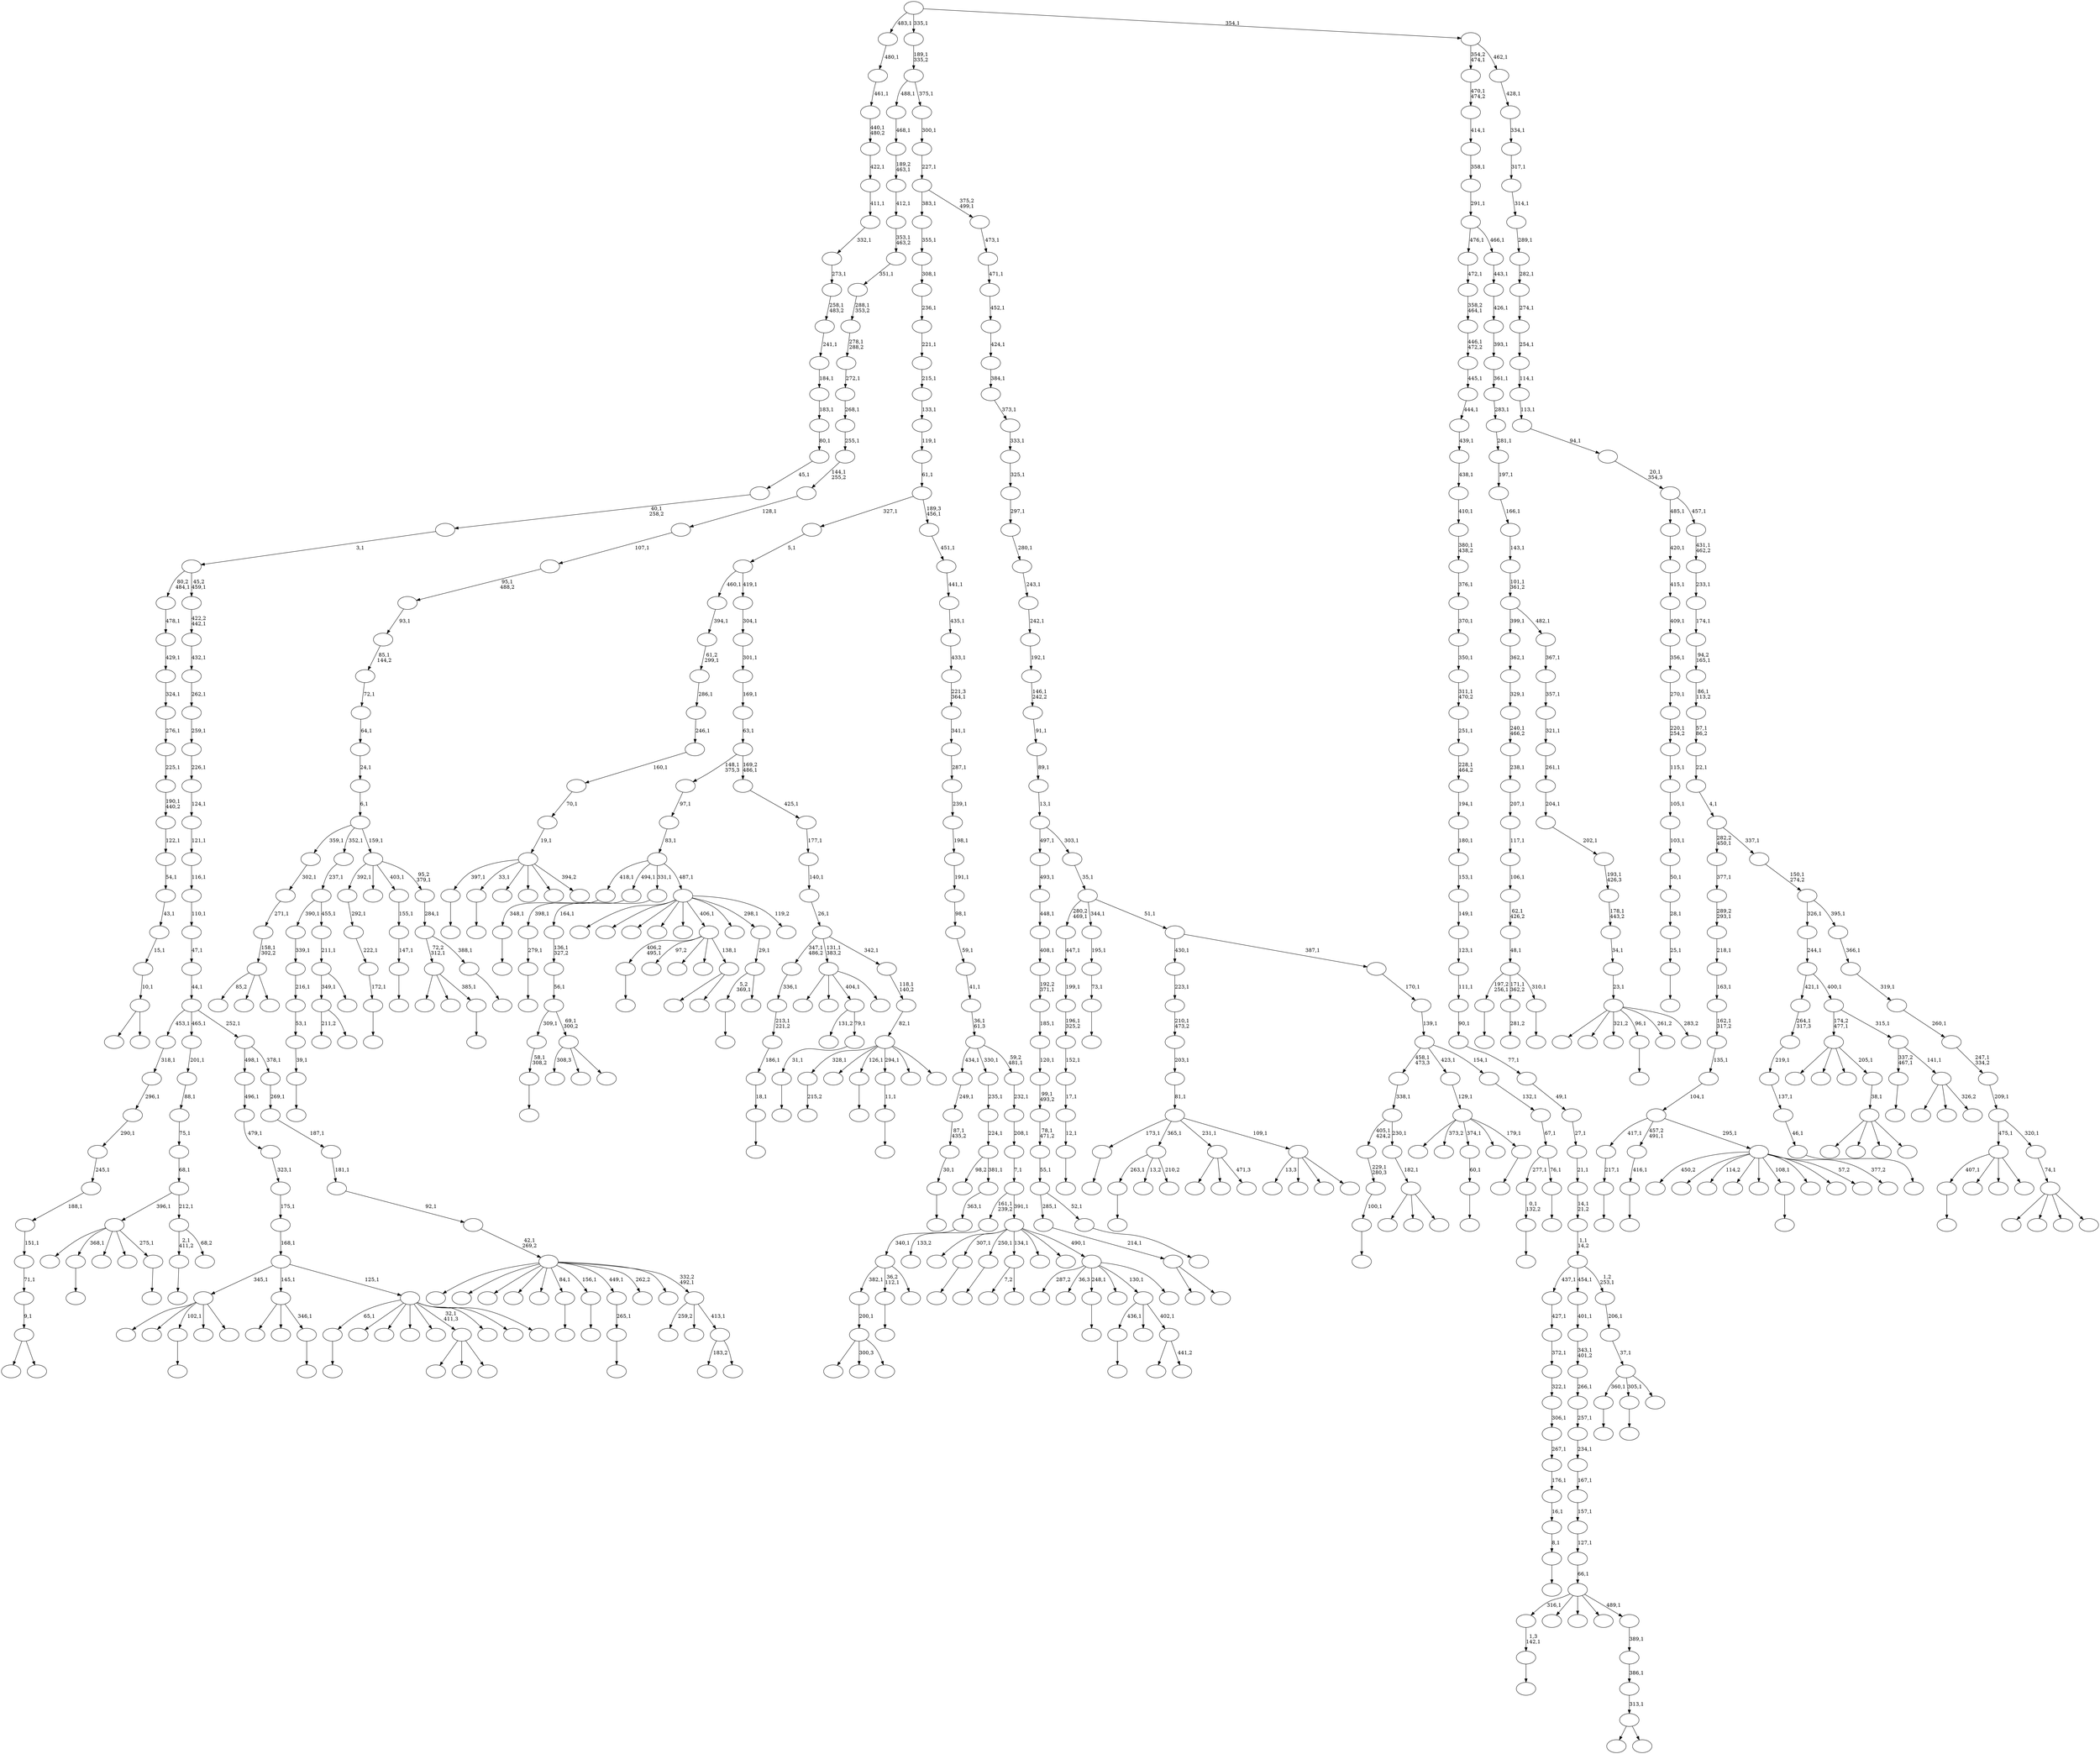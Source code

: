 digraph T {
	700 [label=""]
	699 [label=""]
	698 [label=""]
	697 [label=""]
	696 [label=""]
	695 [label=""]
	694 [label=""]
	693 [label=""]
	692 [label=""]
	691 [label=""]
	690 [label=""]
	689 [label=""]
	688 [label=""]
	687 [label=""]
	686 [label=""]
	685 [label=""]
	684 [label=""]
	683 [label=""]
	682 [label=""]
	681 [label=""]
	680 [label=""]
	679 [label=""]
	678 [label=""]
	677 [label=""]
	676 [label=""]
	675 [label=""]
	674 [label=""]
	673 [label=""]
	672 [label=""]
	671 [label=""]
	670 [label=""]
	669 [label=""]
	668 [label=""]
	667 [label=""]
	666 [label=""]
	665 [label=""]
	664 [label=""]
	663 [label=""]
	662 [label=""]
	661 [label=""]
	660 [label=""]
	659 [label=""]
	658 [label=""]
	657 [label=""]
	656 [label=""]
	655 [label=""]
	654 [label=""]
	653 [label=""]
	652 [label=""]
	651 [label=""]
	650 [label=""]
	649 [label=""]
	648 [label=""]
	647 [label=""]
	646 [label=""]
	645 [label=""]
	644 [label=""]
	643 [label=""]
	642 [label=""]
	641 [label=""]
	640 [label=""]
	639 [label=""]
	638 [label=""]
	637 [label=""]
	636 [label=""]
	635 [label=""]
	634 [label=""]
	633 [label=""]
	632 [label=""]
	631 [label=""]
	630 [label=""]
	629 [label=""]
	628 [label=""]
	627 [label=""]
	626 [label=""]
	625 [label=""]
	624 [label=""]
	623 [label=""]
	622 [label=""]
	621 [label=""]
	620 [label=""]
	619 [label=""]
	618 [label=""]
	617 [label=""]
	616 [label=""]
	615 [label=""]
	614 [label=""]
	613 [label=""]
	612 [label=""]
	611 [label=""]
	610 [label=""]
	609 [label=""]
	608 [label=""]
	607 [label=""]
	606 [label=""]
	605 [label=""]
	604 [label=""]
	603 [label=""]
	602 [label=""]
	601 [label=""]
	600 [label=""]
	599 [label=""]
	598 [label=""]
	597 [label=""]
	596 [label=""]
	595 [label=""]
	594 [label=""]
	593 [label=""]
	592 [label=""]
	591 [label=""]
	590 [label=""]
	589 [label=""]
	588 [label=""]
	587 [label=""]
	586 [label=""]
	585 [label=""]
	584 [label=""]
	583 [label=""]
	582 [label=""]
	581 [label=""]
	580 [label=""]
	579 [label=""]
	578 [label=""]
	577 [label=""]
	576 [label=""]
	575 [label=""]
	574 [label=""]
	573 [label=""]
	572 [label=""]
	571 [label=""]
	570 [label=""]
	569 [label=""]
	568 [label=""]
	567 [label=""]
	566 [label=""]
	565 [label=""]
	564 [label=""]
	563 [label=""]
	562 [label=""]
	561 [label=""]
	560 [label=""]
	559 [label=""]
	558 [label=""]
	557 [label=""]
	556 [label=""]
	555 [label=""]
	554 [label=""]
	553 [label=""]
	552 [label=""]
	551 [label=""]
	550 [label=""]
	549 [label=""]
	548 [label=""]
	547 [label=""]
	546 [label=""]
	545 [label=""]
	544 [label=""]
	543 [label=""]
	542 [label=""]
	541 [label=""]
	540 [label=""]
	539 [label=""]
	538 [label=""]
	537 [label=""]
	536 [label=""]
	535 [label=""]
	534 [label=""]
	533 [label=""]
	532 [label=""]
	531 [label=""]
	530 [label=""]
	529 [label=""]
	528 [label=""]
	527 [label=""]
	526 [label=""]
	525 [label=""]
	524 [label=""]
	523 [label=""]
	522 [label=""]
	521 [label=""]
	520 [label=""]
	519 [label=""]
	518 [label=""]
	517 [label=""]
	516 [label=""]
	515 [label=""]
	514 [label=""]
	513 [label=""]
	512 [label=""]
	511 [label=""]
	510 [label=""]
	509 [label=""]
	508 [label=""]
	507 [label=""]
	506 [label=""]
	505 [label=""]
	504 [label=""]
	503 [label=""]
	502 [label=""]
	501 [label=""]
	500 [label=""]
	499 [label=""]
	498 [label=""]
	497 [label=""]
	496 [label=""]
	495 [label=""]
	494 [label=""]
	493 [label=""]
	492 [label=""]
	491 [label=""]
	490 [label=""]
	489 [label=""]
	488 [label=""]
	487 [label=""]
	486 [label=""]
	485 [label=""]
	484 [label=""]
	483 [label=""]
	482 [label=""]
	481 [label=""]
	480 [label=""]
	479 [label=""]
	478 [label=""]
	477 [label=""]
	476 [label=""]
	475 [label=""]
	474 [label=""]
	473 [label=""]
	472 [label=""]
	471 [label=""]
	470 [label=""]
	469 [label=""]
	468 [label=""]
	467 [label=""]
	466 [label=""]
	465 [label=""]
	464 [label=""]
	463 [label=""]
	462 [label=""]
	461 [label=""]
	460 [label=""]
	459 [label=""]
	458 [label=""]
	457 [label=""]
	456 [label=""]
	455 [label=""]
	454 [label=""]
	453 [label=""]
	452 [label=""]
	451 [label=""]
	450 [label=""]
	449 [label=""]
	448 [label=""]
	447 [label=""]
	446 [label=""]
	445 [label=""]
	444 [label=""]
	443 [label=""]
	442 [label=""]
	441 [label=""]
	440 [label=""]
	439 [label=""]
	438 [label=""]
	437 [label=""]
	436 [label=""]
	435 [label=""]
	434 [label=""]
	433 [label=""]
	432 [label=""]
	431 [label=""]
	430 [label=""]
	429 [label=""]
	428 [label=""]
	427 [label=""]
	426 [label=""]
	425 [label=""]
	424 [label=""]
	423 [label=""]
	422 [label=""]
	421 [label=""]
	420 [label=""]
	419 [label=""]
	418 [label=""]
	417 [label=""]
	416 [label=""]
	415 [label=""]
	414 [label=""]
	413 [label=""]
	412 [label=""]
	411 [label=""]
	410 [label=""]
	409 [label=""]
	408 [label=""]
	407 [label=""]
	406 [label=""]
	405 [label=""]
	404 [label=""]
	403 [label=""]
	402 [label=""]
	401 [label=""]
	400 [label=""]
	399 [label=""]
	398 [label=""]
	397 [label=""]
	396 [label=""]
	395 [label=""]
	394 [label=""]
	393 [label=""]
	392 [label=""]
	391 [label=""]
	390 [label=""]
	389 [label=""]
	388 [label=""]
	387 [label=""]
	386 [label=""]
	385 [label=""]
	384 [label=""]
	383 [label=""]
	382 [label=""]
	381 [label=""]
	380 [label=""]
	379 [label=""]
	378 [label=""]
	377 [label=""]
	376 [label=""]
	375 [label=""]
	374 [label=""]
	373 [label=""]
	372 [label=""]
	371 [label=""]
	370 [label=""]
	369 [label=""]
	368 [label=""]
	367 [label=""]
	366 [label=""]
	365 [label=""]
	364 [label=""]
	363 [label=""]
	362 [label=""]
	361 [label=""]
	360 [label=""]
	359 [label=""]
	358 [label=""]
	357 [label=""]
	356 [label=""]
	355 [label=""]
	354 [label=""]
	353 [label=""]
	352 [label=""]
	351 [label=""]
	350 [label=""]
	349 [label=""]
	348 [label=""]
	347 [label=""]
	346 [label=""]
	345 [label=""]
	344 [label=""]
	343 [label=""]
	342 [label=""]
	341 [label=""]
	340 [label=""]
	339 [label=""]
	338 [label=""]
	337 [label=""]
	336 [label=""]
	335 [label=""]
	334 [label=""]
	333 [label=""]
	332 [label=""]
	331 [label=""]
	330 [label=""]
	329 [label=""]
	328 [label=""]
	327 [label=""]
	326 [label=""]
	325 [label=""]
	324 [label=""]
	323 [label=""]
	322 [label=""]
	321 [label=""]
	320 [label=""]
	319 [label=""]
	318 [label=""]
	317 [label=""]
	316 [label=""]
	315 [label=""]
	314 [label=""]
	313 [label=""]
	312 [label=""]
	311 [label=""]
	310 [label=""]
	309 [label=""]
	308 [label=""]
	307 [label=""]
	306 [label=""]
	305 [label=""]
	304 [label=""]
	303 [label=""]
	302 [label=""]
	301 [label=""]
	300 [label=""]
	299 [label=""]
	298 [label=""]
	297 [label=""]
	296 [label=""]
	295 [label=""]
	294 [label=""]
	293 [label=""]
	292 [label=""]
	291 [label=""]
	290 [label=""]
	289 [label=""]
	288 [label=""]
	287 [label=""]
	286 [label=""]
	285 [label=""]
	284 [label=""]
	283 [label=""]
	282 [label=""]
	281 [label=""]
	280 [label=""]
	279 [label=""]
	278 [label=""]
	277 [label=""]
	276 [label=""]
	275 [label=""]
	274 [label=""]
	273 [label=""]
	272 [label=""]
	271 [label=""]
	270 [label=""]
	269 [label=""]
	268 [label=""]
	267 [label=""]
	266 [label=""]
	265 [label=""]
	264 [label=""]
	263 [label=""]
	262 [label=""]
	261 [label=""]
	260 [label=""]
	259 [label=""]
	258 [label=""]
	257 [label=""]
	256 [label=""]
	255 [label=""]
	254 [label=""]
	253 [label=""]
	252 [label=""]
	251 [label=""]
	250 [label=""]
	249 [label=""]
	248 [label=""]
	247 [label=""]
	246 [label=""]
	245 [label=""]
	244 [label=""]
	243 [label=""]
	242 [label=""]
	241 [label=""]
	240 [label=""]
	239 [label=""]
	238 [label=""]
	237 [label=""]
	236 [label=""]
	235 [label=""]
	234 [label=""]
	233 [label=""]
	232 [label=""]
	231 [label=""]
	230 [label=""]
	229 [label=""]
	228 [label=""]
	227 [label=""]
	226 [label=""]
	225 [label=""]
	224 [label=""]
	223 [label=""]
	222 [label=""]
	221 [label=""]
	220 [label=""]
	219 [label=""]
	218 [label=""]
	217 [label=""]
	216 [label=""]
	215 [label=""]
	214 [label=""]
	213 [label=""]
	212 [label=""]
	211 [label=""]
	210 [label=""]
	209 [label=""]
	208 [label=""]
	207 [label=""]
	206 [label=""]
	205 [label=""]
	204 [label=""]
	203 [label=""]
	202 [label=""]
	201 [label=""]
	200 [label=""]
	199 [label=""]
	198 [label=""]
	197 [label=""]
	196 [label=""]
	195 [label=""]
	194 [label=""]
	193 [label=""]
	192 [label=""]
	191 [label=""]
	190 [label=""]
	189 [label=""]
	188 [label=""]
	187 [label=""]
	186 [label=""]
	185 [label=""]
	184 [label=""]
	183 [label=""]
	182 [label=""]
	181 [label=""]
	180 [label=""]
	179 [label=""]
	178 [label=""]
	177 [label=""]
	176 [label=""]
	175 [label=""]
	174 [label=""]
	173 [label=""]
	172 [label=""]
	171 [label=""]
	170 [label=""]
	169 [label=""]
	168 [label=""]
	167 [label=""]
	166 [label=""]
	165 [label=""]
	164 [label=""]
	163 [label=""]
	162 [label=""]
	161 [label=""]
	160 [label=""]
	159 [label=""]
	158 [label=""]
	157 [label=""]
	156 [label=""]
	155 [label=""]
	154 [label=""]
	153 [label=""]
	152 [label=""]
	151 [label=""]
	150 [label=""]
	149 [label=""]
	148 [label=""]
	147 [label=""]
	146 [label=""]
	145 [label=""]
	144 [label=""]
	143 [label=""]
	142 [label=""]
	141 [label=""]
	140 [label=""]
	139 [label=""]
	138 [label=""]
	137 [label=""]
	136 [label=""]
	135 [label=""]
	134 [label=""]
	133 [label=""]
	132 [label=""]
	131 [label=""]
	130 [label=""]
	129 [label=""]
	128 [label=""]
	127 [label=""]
	126 [label=""]
	125 [label=""]
	124 [label=""]
	123 [label=""]
	122 [label=""]
	121 [label=""]
	120 [label=""]
	119 [label=""]
	118 [label=""]
	117 [label=""]
	116 [label=""]
	115 [label=""]
	114 [label=""]
	113 [label=""]
	112 [label=""]
	111 [label=""]
	110 [label=""]
	109 [label=""]
	108 [label=""]
	107 [label=""]
	106 [label=""]
	105 [label=""]
	104 [label=""]
	103 [label=""]
	102 [label=""]
	101 [label=""]
	100 [label=""]
	99 [label=""]
	98 [label=""]
	97 [label=""]
	96 [label=""]
	95 [label=""]
	94 [label=""]
	93 [label=""]
	92 [label=""]
	91 [label=""]
	90 [label=""]
	89 [label=""]
	88 [label=""]
	87 [label=""]
	86 [label=""]
	85 [label=""]
	84 [label=""]
	83 [label=""]
	82 [label=""]
	81 [label=""]
	80 [label=""]
	79 [label=""]
	78 [label=""]
	77 [label=""]
	76 [label=""]
	75 [label=""]
	74 [label=""]
	73 [label=""]
	72 [label=""]
	71 [label=""]
	70 [label=""]
	69 [label=""]
	68 [label=""]
	67 [label=""]
	66 [label=""]
	65 [label=""]
	64 [label=""]
	63 [label=""]
	62 [label=""]
	61 [label=""]
	60 [label=""]
	59 [label=""]
	58 [label=""]
	57 [label=""]
	56 [label=""]
	55 [label=""]
	54 [label=""]
	53 [label=""]
	52 [label=""]
	51 [label=""]
	50 [label=""]
	49 [label=""]
	48 [label=""]
	47 [label=""]
	46 [label=""]
	45 [label=""]
	44 [label=""]
	43 [label=""]
	42 [label=""]
	41 [label=""]
	40 [label=""]
	39 [label=""]
	38 [label=""]
	37 [label=""]
	36 [label=""]
	35 [label=""]
	34 [label=""]
	33 [label=""]
	32 [label=""]
	31 [label=""]
	30 [label=""]
	29 [label=""]
	28 [label=""]
	27 [label=""]
	26 [label=""]
	25 [label=""]
	24 [label=""]
	23 [label=""]
	22 [label=""]
	21 [label=""]
	20 [label=""]
	19 [label=""]
	18 [label=""]
	17 [label=""]
	16 [label=""]
	15 [label=""]
	14 [label=""]
	13 [label=""]
	12 [label=""]
	11 [label=""]
	10 [label=""]
	9 [label=""]
	8 [label=""]
	7 [label=""]
	6 [label=""]
	5 [label=""]
	4 [label=""]
	3 [label=""]
	2 [label=""]
	1 [label=""]
	0 [label=""]
	689 -> 690 [label=""]
	688 -> 689 [label="46,1"]
	687 -> 688 [label="137,1"]
	686 -> 687 [label="219,1"]
	685 -> 686 [label="264,1\n317,3"]
	683 -> 684 [label=""]
	682 -> 683 [label="12,1"]
	681 -> 682 [label="17,1"]
	680 -> 681 [label="152,1"]
	679 -> 680 [label="196,1\n325,2"]
	678 -> 679 [label="199,1"]
	677 -> 678 [label="447,1"]
	675 -> 676 [label=""]
	670 -> 671 [label=""]
	669 -> 670 [label="348,1"]
	667 -> 668 [label=""]
	662 -> 663 [label=""]
	660 -> 661 [label=""]
	657 -> 658 [label=""]
	652 -> 653 [label=""]
	649 -> 650 [label=""]
	646 -> 647 [label=""]
	645 -> 646 [label="25,1"]
	644 -> 645 [label="28,1"]
	643 -> 644 [label="50,1"]
	642 -> 643 [label="103,1"]
	641 -> 642 [label="105,1"]
	640 -> 641 [label="115,1"]
	639 -> 640 [label="220,1\n254,2"]
	638 -> 639 [label="270,1"]
	637 -> 638 [label="356,1"]
	636 -> 637 [label="409,1"]
	635 -> 636 [label="415,1"]
	634 -> 635 [label="420,1"]
	631 -> 632 [label=""]
	628 -> 629 [label=""]
	623 -> 624 [label=""]
	622 -> 623 [label="1,3\n142,1"]
	620 -> 621 [label=""]
	619 -> 620 [label="8,1"]
	618 -> 619 [label="16,1"]
	617 -> 618 [label="176,1"]
	616 -> 617 [label="267,1"]
	615 -> 616 [label="306,1"]
	614 -> 615 [label="322,1"]
	613 -> 614 [label="372,1"]
	612 -> 613 [label="427,1"]
	609 -> 610 [label=""]
	607 -> 608 [label=""]
	600 -> 601 [label=""]
	599 -> 600 [label="217,1"]
	594 -> 595 [label=""]
	593 -> 594 [label="39,1"]
	592 -> 593 [label="53,1"]
	591 -> 592 [label="216,1"]
	590 -> 591 [label="339,1"]
	585 -> 586 [label=""]
	584 -> 674 [label=""]
	584 -> 611 [label=""]
	584 -> 585 [label="385,1"]
	579 -> 580 [label=""]
	576 -> 577 [label=""]
	574 -> 575 [label=""]
	573 -> 574 [label="0,1\n132,2"]
	570 -> 571 [label=""]
	569 -> 570 [label="172,1"]
	568 -> 569 [label="222,1"]
	567 -> 568 [label="292,1"]
	562 -> 657 [label="263,1"]
	562 -> 581 [label="13,2"]
	562 -> 563 [label="210,2"]
	559 -> 560 [label=""]
	558 -> 559 [label="58,1\n308,2"]
	556 -> 557 [label=""]
	548 -> 549 [label=""]
	546 -> 547 [label=""]
	545 -> 546 [label="416,1"]
	541 -> 542 [label=""]
	540 -> 541 [label="30,1"]
	539 -> 540 [label="87,1\n435,2"]
	538 -> 539 [label="249,1"]
	534 -> 535 [label=""]
	528 -> 529 [label="215,2"]
	523 -> 524 [label=""]
	522 -> 523 [label="60,1"]
	518 -> 519 [label=""]
	516 -> 517 [label="281,2"]
	514 -> 630 [label=""]
	514 -> 515 [label=""]
	513 -> 514 [label="214,1"]
	511 -> 512 [label=""]
	509 -> 510 [label=""]
	507 -> 508 [label=""]
	506 -> 672 [label=""]
	506 -> 662 [label="368,1"]
	506 -> 597 [label=""]
	506 -> 527 [label=""]
	506 -> 507 [label="275,1"]
	503 -> 660 [label="397,1"]
	503 -> 652 [label="33,1"]
	503 -> 648 [label=""]
	503 -> 633 [label=""]
	503 -> 572 [label=""]
	503 -> 504 [label="394,2"]
	502 -> 503 [label="19,1"]
	501 -> 502 [label="70,1"]
	500 -> 501 [label="160,1"]
	499 -> 500 [label="246,1"]
	498 -> 499 [label="286,1"]
	497 -> 498 [label="61,2\n299,1"]
	496 -> 497 [label="394,1"]
	494 -> 495 [label=""]
	490 -> 491 [label=""]
	485 -> 486 [label=""]
	484 -> 485 [label="265,1"]
	480 -> 481 [label=""]
	479 -> 480 [label="73,1"]
	478 -> 479 [label="195,1"]
	476 -> 477 [label=""]
	475 -> 476 [label="100,1"]
	474 -> 475 [label="229,1\n280,3"]
	472 -> 473 [label=""]
	471 -> 513 [label="285,1"]
	471 -> 472 [label="52,1"]
	470 -> 471 [label="55,1"]
	469 -> 470 [label="78,1\n471,2"]
	468 -> 469 [label="99,1\n493,2"]
	467 -> 468 [label="120,1"]
	466 -> 467 [label="185,1"]
	465 -> 466 [label="192,2\n371,1"]
	464 -> 465 [label="408,1"]
	463 -> 464 [label="448,1"]
	462 -> 463 [label="493,1"]
	460 -> 596 [label=""]
	460 -> 461 [label=""]
	459 -> 460 [label="313,1"]
	458 -> 459 [label="386,1"]
	457 -> 458 [label="389,1"]
	456 -> 622 [label="316,1"]
	456 -> 603 [label=""]
	456 -> 588 [label=""]
	456 -> 488 [label=""]
	456 -> 457 [label="489,1"]
	455 -> 456 [label="66,1"]
	454 -> 455 [label="127,1"]
	453 -> 454 [label="157,1"]
	452 -> 453 [label="167,1"]
	451 -> 452 [label="234,1"]
	450 -> 451 [label="257,1"]
	449 -> 450 [label="266,1"]
	448 -> 449 [label="343,1\n401,2"]
	447 -> 448 [label="401,1"]
	445 -> 446 [label=""]
	442 -> 443 [label=""]
	441 -> 442 [label="18,1"]
	440 -> 441 [label="186,1"]
	439 -> 440 [label="213,1\n221,2"]
	438 -> 439 [label="336,1"]
	433 -> 627 [label=""]
	433 -> 487 [label="300,3"]
	433 -> 434 [label=""]
	432 -> 433 [label="200,1"]
	429 -> 602 [label="7,2"]
	429 -> 430 [label=""]
	424 -> 656 [label=""]
	424 -> 425 [label=""]
	423 -> 424 [label="9,1"]
	422 -> 423 [label="71,1"]
	421 -> 422 [label="151,1"]
	420 -> 421 [label="188,1"]
	419 -> 420 [label="245,1"]
	418 -> 419 [label="290,1"]
	417 -> 418 [label="296,1"]
	416 -> 417 [label="318,1"]
	413 -> 414 [label=""]
	409 -> 410 [label=""]
	408 -> 649 [label="197,2\n256,1"]
	408 -> 516 [label="171,1\n362,2"]
	408 -> 409 [label="310,1"]
	407 -> 408 [label="48,1"]
	406 -> 407 [label="62,1\n426,2"]
	405 -> 406 [label="106,1"]
	404 -> 405 [label="117,1"]
	403 -> 404 [label="207,1"]
	402 -> 403 [label="238,1"]
	401 -> 402 [label="240,1\n466,2"]
	400 -> 401 [label="329,1"]
	399 -> 400 [label="362,1"]
	397 -> 665 [label=""]
	397 -> 483 [label=""]
	397 -> 398 [label="471,3"]
	395 -> 626 [label="85,2"]
	395 -> 532 [label=""]
	395 -> 396 [label=""]
	394 -> 395 [label="158,1\n302,2"]
	393 -> 394 [label="271,1"]
	392 -> 393 [label="302,1"]
	390 -> 579 [label="360,1"]
	390 -> 490 [label="305,1"]
	390 -> 391 [label=""]
	389 -> 390 [label="37,1"]
	388 -> 389 [label="206,1"]
	387 -> 612 [label="437,1"]
	387 -> 447 [label="454,1"]
	387 -> 388 [label="1,2\n253,1"]
	386 -> 387 [label="1,1\n14,2"]
	385 -> 386 [label="14,1\n21,2"]
	384 -> 385 [label="21,1"]
	383 -> 384 [label="27,1"]
	382 -> 383 [label="49,1"]
	381 -> 382 [label="77,1"]
	380 -> 381 [label="90,1"]
	379 -> 380 [label="111,1"]
	378 -> 379 [label="123,1"]
	377 -> 378 [label="149,1"]
	376 -> 377 [label="153,1"]
	375 -> 376 [label="180,1"]
	374 -> 375 [label="194,1"]
	373 -> 374 [label="228,1\n464,2"]
	372 -> 373 [label="251,1"]
	371 -> 372 [label="311,1\n470,2"]
	370 -> 371 [label="350,1"]
	369 -> 370 [label="370,1"]
	368 -> 369 [label="376,1"]
	367 -> 368 [label="380,1\n438,2"]
	366 -> 367 [label="410,1"]
	365 -> 366 [label="438,1"]
	364 -> 365 [label="439,1"]
	363 -> 364 [label="444,1"]
	362 -> 363 [label="445,1"]
	361 -> 362 [label="446,1\n472,2"]
	360 -> 361 [label="358,2\n464,1"]
	359 -> 360 [label="472,1"]
	356 -> 693 [label=""]
	356 -> 544 [label=""]
	356 -> 357 [label=""]
	355 -> 356 [label="182,1"]
	354 -> 474 [label="405,1\n424,2"]
	354 -> 355 [label="230,1"]
	353 -> 354 [label="338,1"]
	349 -> 699 [label=""]
	349 -> 555 [label=""]
	349 -> 525 [label=""]
	349 -> 350 [label=""]
	348 -> 349 [label="38,1"]
	347 -> 694 [label=""]
	347 -> 431 [label=""]
	347 -> 427 [label=""]
	347 -> 348 [label="205,1"]
	345 -> 583 [label=""]
	345 -> 553 [label=""]
	345 -> 445 [label="102,1"]
	345 -> 412 [label=""]
	345 -> 346 [label=""]
	341 -> 554 [label="211,2"]
	341 -> 342 [label=""]
	338 -> 582 [label=""]
	338 -> 426 [label=""]
	338 -> 339 [label=""]
	335 -> 336 [label=""]
	334 -> 335 [label="147,1"]
	333 -> 334 [label="155,1"]
	331 -> 332 [label="133,2"]
	329 -> 330 [label=""]
	328 -> 329 [label="31,1"]
	327 -> 437 [label="131,2"]
	327 -> 328 [label="79,1"]
	325 -> 326 [label=""]
	318 -> 319 [label=""]
	315 -> 551 [label="13,3"]
	315 -> 521 [label=""]
	315 -> 492 [label=""]
	315 -> 316 [label=""]
	314 -> 628 [label="173,1"]
	314 -> 562 [label="365,1"]
	314 -> 397 [label="231,1"]
	314 -> 315 [label="109,1"]
	313 -> 314 [label="81,1"]
	312 -> 313 [label="203,1"]
	311 -> 312 [label="210,1\n473,2"]
	310 -> 311 [label="223,1"]
	307 -> 664 [label=""]
	307 -> 308 [label=""]
	306 -> 548 [label="406,2\n495,1"]
	306 -> 530 [label="97,2"]
	306 -> 435 [label=""]
	306 -> 324 [label=""]
	306 -> 307 [label="138,1"]
	304 -> 305 [label=""]
	303 -> 304 [label="279,1"]
	302 -> 303 [label="398,1"]
	298 -> 598 [label=""]
	298 -> 537 [label=""]
	298 -> 327 [label="404,1"]
	298 -> 299 [label=""]
	296 -> 432 [label="382,1"]
	296 -> 325 [label="36,2\n112,1"]
	296 -> 297 [label=""]
	295 -> 296 [label="340,1"]
	294 -> 295 [label="363,1"]
	293 -> 531 [label="98,2"]
	293 -> 294 [label="381,1"]
	292 -> 293 [label="224,1"]
	291 -> 292 [label="235,1"]
	288 -> 526 [label=""]
	288 -> 317 [label=""]
	288 -> 289 [label="326,2"]
	287 -> 494 [label="337,2\n467,1"]
	287 -> 288 [label="141,1"]
	286 -> 347 [label="174,2\n477,1"]
	286 -> 287 [label="315,1"]
	285 -> 685 [label="421,1"]
	285 -> 286 [label="400,1"]
	284 -> 285 [label="244,1"]
	281 -> 556 [label="5,2\n369,1"]
	281 -> 282 [label=""]
	280 -> 281 [label="29,1"]
	278 -> 511 [label="2,1\n411,2"]
	278 -> 279 [label="68,2"]
	277 -> 506 [label="396,1"]
	277 -> 278 [label="212,1"]
	276 -> 277 [label="68,1"]
	275 -> 276 [label="75,1"]
	274 -> 275 [label="88,1"]
	273 -> 274 [label="201,1"]
	270 -> 271 [label=""]
	269 -> 666 [label=""]
	269 -> 322 [label=""]
	269 -> 270 [label="346,1"]
	267 -> 268 [label=""]
	266 -> 267 [label="11,1"]
	264 -> 654 [label="308,3"]
	264 -> 605 [label=""]
	264 -> 265 [label=""]
	263 -> 558 [label="309,1"]
	263 -> 264 [label="69,1\n300,2"]
	262 -> 263 [label="56,1"]
	261 -> 262 [label="136,1\n327,2"]
	260 -> 261 [label="164,1"]
	258 -> 609 [label="65,1"]
	258 -> 543 [label=""]
	258 -> 493 [label=""]
	258 -> 428 [label=""]
	258 -> 411 [label=""]
	258 -> 338 [label="32,1\n411,3"]
	258 -> 321 [label=""]
	258 -> 272 [label=""]
	258 -> 259 [label=""]
	257 -> 345 [label="345,1"]
	257 -> 269 [label="145,1"]
	257 -> 258 [label="125,1"]
	256 -> 257 [label="168,1"]
	255 -> 256 [label="175,1"]
	254 -> 255 [label="323,1"]
	253 -> 254 [label="479,1"]
	252 -> 253 [label="496,1"]
	250 -> 251 [label=""]
	249 -> 696 [label=""]
	249 -> 692 [label="373,2"]
	249 -> 522 [label="374,1"]
	249 -> 351 [label=""]
	249 -> 250 [label="179,1"]
	248 -> 249 [label="129,1"]
	246 -> 606 [label=""]
	246 -> 247 [label=""]
	245 -> 246 [label="10,1"]
	244 -> 245 [label="15,1"]
	243 -> 244 [label="43,1"]
	242 -> 243 [label="54,1"]
	241 -> 242 [label="122,1"]
	240 -> 241 [label="190,1\n440,2"]
	239 -> 240 [label="225,1"]
	238 -> 239 [label="276,1"]
	237 -> 238 [label="324,1"]
	236 -> 237 [label="429,1"]
	235 -> 236 [label="478,1"]
	232 -> 341 [label="349,1"]
	232 -> 233 [label=""]
	231 -> 232 [label="211,1"]
	230 -> 590 [label="390,1"]
	230 -> 231 [label="455,1"]
	229 -> 230 [label="237,1"]
	227 -> 700 [label=""]
	227 -> 698 [label=""]
	227 -> 695 [label="321,2"]
	227 -> 675 [label="96,1"]
	227 -> 589 [label="261,2"]
	227 -> 228 [label="283,2"]
	226 -> 227 [label="23,1"]
	225 -> 226 [label="34,1"]
	224 -> 225 [label="178,1\n443,2"]
	223 -> 224 [label="193,1\n426,3"]
	222 -> 223 [label="202,1"]
	221 -> 222 [label="204,1"]
	220 -> 221 [label="261,1"]
	219 -> 220 [label="321,1"]
	218 -> 219 [label="357,1"]
	217 -> 218 [label="367,1"]
	216 -> 399 [label="399,1"]
	216 -> 217 [label="482,1"]
	215 -> 216 [label="101,1\n361,2"]
	214 -> 215 [label="143,1"]
	213 -> 214 [label="166,1"]
	212 -> 213 [label="197,1"]
	211 -> 212 [label="281,1"]
	210 -> 211 [label="283,1"]
	209 -> 210 [label="361,1"]
	208 -> 209 [label="393,1"]
	207 -> 208 [label="426,1"]
	206 -> 207 [label="443,1"]
	205 -> 359 [label="476,1"]
	205 -> 206 [label="466,1"]
	204 -> 205 [label="291,1"]
	203 -> 204 [label="358,1"]
	202 -> 203 [label="414,1"]
	201 -> 202 [label="470,1\n474,2"]
	199 -> 320 [label="183,2"]
	199 -> 200 [label=""]
	198 -> 587 [label="259,2"]
	198 -> 323 [label=""]
	198 -> 199 [label="413,1"]
	197 -> 673 [label=""]
	197 -> 659 [label=""]
	197 -> 625 [label=""]
	197 -> 565 [label=""]
	197 -> 550 [label=""]
	197 -> 534 [label="84,1"]
	197 -> 509 [label="156,1"]
	197 -> 484 [label="449,1"]
	197 -> 309 [label="262,2"]
	197 -> 301 [label=""]
	197 -> 198 [label="332,2\n492,1"]
	196 -> 197 [label="42,1\n269,2"]
	195 -> 196 [label="92,1"]
	194 -> 195 [label="181,1"]
	193 -> 194 [label="187,1"]
	192 -> 193 [label="269,1"]
	191 -> 252 [label="498,1"]
	191 -> 192 [label="378,1"]
	190 -> 416 [label="453,1"]
	190 -> 273 [label="465,1"]
	190 -> 191 [label="252,1"]
	189 -> 190 [label="44,1"]
	188 -> 189 [label="47,1"]
	187 -> 188 [label="110,1"]
	186 -> 187 [label="116,1"]
	185 -> 186 [label="121,1"]
	184 -> 185 [label="124,1"]
	183 -> 184 [label="226,1"]
	182 -> 183 [label="259,1"]
	181 -> 182 [label="262,1"]
	180 -> 181 [label="432,1"]
	179 -> 180 [label="422,2\n442,1"]
	178 -> 235 [label="80,2\n484,1"]
	178 -> 179 [label="45,2\n459,1"]
	177 -> 178 [label="3,1"]
	176 -> 177 [label="40,1\n258,2"]
	175 -> 176 [label="45,1"]
	174 -> 175 [label="80,1"]
	173 -> 174 [label="183,1"]
	172 -> 173 [label="184,1"]
	171 -> 172 [label="241,1"]
	170 -> 171 [label="258,1\n483,2"]
	169 -> 170 [label="273,1"]
	168 -> 169 [label="332,1"]
	167 -> 168 [label="411,1"]
	166 -> 167 [label="422,1"]
	165 -> 166 [label="440,1\n480,2"]
	164 -> 165 [label="461,1"]
	163 -> 164 [label="480,1"]
	161 -> 578 [label=""]
	161 -> 552 [label=""]
	161 -> 489 [label=""]
	161 -> 436 [label=""]
	161 -> 343 [label=""]
	161 -> 306 [label="406,1"]
	161 -> 300 [label=""]
	161 -> 280 [label="298,1"]
	161 -> 162 [label="119,2"]
	160 -> 669 [label="418,1"]
	160 -> 302 [label="494,1"]
	160 -> 260 [label="331,1"]
	160 -> 161 [label="487,1"]
	159 -> 160 [label="83,1"]
	158 -> 159 [label="97,1"]
	156 -> 651 [label=""]
	156 -> 157 [label="441,2"]
	155 -> 667 [label="436,1"]
	155 -> 505 [label=""]
	155 -> 156 [label="402,1"]
	153 -> 528 [label="328,1"]
	153 -> 340 [label=""]
	153 -> 318 [label="126,1"]
	153 -> 266 [label="294,1"]
	153 -> 234 [label=""]
	153 -> 154 [label=""]
	152 -> 153 [label="82,1"]
	151 -> 152 [label="118,1\n140,2"]
	150 -> 438 [label="347,1\n486,2"]
	150 -> 298 [label="131,1\n383,2"]
	150 -> 151 [label="342,1"]
	149 -> 150 [label="26,1"]
	148 -> 149 [label="140,1"]
	147 -> 148 [label="177,1"]
	146 -> 147 [label="425,1"]
	145 -> 158 [label="148,1\n375,3"]
	145 -> 146 [label="169,2\n486,1"]
	144 -> 145 [label="63,1"]
	143 -> 144 [label="169,1"]
	142 -> 143 [label="301,1"]
	141 -> 142 [label="304,1"]
	140 -> 496 [label="460,1"]
	140 -> 141 [label="419,1"]
	139 -> 140 [label="5,1"]
	137 -> 697 [label="287,2"]
	137 -> 655 [label="36,3"]
	137 -> 607 [label="248,1"]
	137 -> 520 [label=""]
	137 -> 155 [label="130,1"]
	137 -> 138 [label=""]
	136 -> 691 [label=""]
	136 -> 576 [label="307,1"]
	136 -> 518 [label="250,1"]
	136 -> 429 [label="134,1"]
	136 -> 344 [label=""]
	136 -> 337 [label=""]
	136 -> 137 [label="490,1"]
	135 -> 331 [label="161,1\n239,2"]
	135 -> 136 [label="391,1"]
	134 -> 135 [label="7,1"]
	133 -> 134 [label="208,1"]
	132 -> 133 [label="232,1"]
	131 -> 538 [label="434,1"]
	131 -> 291 [label="330,1"]
	131 -> 132 [label="59,2\n481,1"]
	130 -> 131 [label="36,1\n61,3"]
	129 -> 130 [label="41,1"]
	128 -> 129 [label="59,1"]
	127 -> 128 [label="98,1"]
	126 -> 127 [label="191,1"]
	125 -> 126 [label="198,1"]
	124 -> 125 [label="239,1"]
	123 -> 124 [label="287,1"]
	122 -> 123 [label="341,1"]
	121 -> 122 [label="221,3\n364,1"]
	120 -> 121 [label="433,1"]
	119 -> 120 [label="435,1"]
	118 -> 119 [label="441,1"]
	117 -> 118 [label="451,1"]
	116 -> 139 [label="327,1"]
	116 -> 117 [label="189,3\n456,1"]
	115 -> 116 [label="61,1"]
	114 -> 115 [label="119,1"]
	113 -> 114 [label="133,1"]
	112 -> 113 [label="215,1"]
	111 -> 112 [label="221,1"]
	110 -> 111 [label="236,1"]
	109 -> 110 [label="308,1"]
	108 -> 109 [label="355,1"]
	106 -> 107 [label=""]
	105 -> 584 [label="72,2\n312,1"]
	105 -> 106 [label="388,1"]
	104 -> 105 [label="284,1"]
	103 -> 567 [label="392,1"]
	103 -> 536 [label=""]
	103 -> 333 [label="403,1"]
	103 -> 104 [label="95,2\n379,1"]
	102 -> 392 [label="359,1"]
	102 -> 229 [label="352,1"]
	102 -> 103 [label="159,1"]
	101 -> 102 [label="6,1"]
	100 -> 101 [label="24,1"]
	99 -> 100 [label="64,1"]
	98 -> 99 [label="72,1"]
	97 -> 98 [label="85,1\n144,2"]
	96 -> 97 [label="93,1"]
	95 -> 96 [label="95,1\n488,2"]
	94 -> 95 [label="107,1"]
	93 -> 94 [label="128,1"]
	92 -> 93 [label="144,1\n255,2"]
	91 -> 92 [label="255,1"]
	90 -> 91 [label="268,1"]
	89 -> 90 [label="272,1"]
	88 -> 89 [label="278,1\n288,2"]
	87 -> 88 [label="288,1\n353,2"]
	86 -> 87 [label="351,1"]
	85 -> 86 [label="353,1\n463,2"]
	84 -> 85 [label="412,1"]
	83 -> 84 [label="189,2\n463,1"]
	82 -> 83 [label="468,1"]
	80 -> 604 [label="450,2"]
	80 -> 566 [label=""]
	80 -> 564 [label="114,2"]
	80 -> 561 [label=""]
	80 -> 482 [label=""]
	80 -> 413 [label="108,1"]
	80 -> 358 [label=""]
	80 -> 352 [label=""]
	80 -> 283 [label="57,2"]
	80 -> 81 [label="377,2"]
	79 -> 599 [label="417,1"]
	79 -> 545 [label="457,2\n491,1"]
	79 -> 80 [label="295,1"]
	78 -> 79 [label="104,1"]
	77 -> 78 [label="135,1"]
	76 -> 77 [label="162,1\n317,2"]
	75 -> 76 [label="163,1"]
	74 -> 75 [label="218,1"]
	73 -> 74 [label="289,2\n293,1"]
	72 -> 73 [label="377,1"]
	69 -> 631 [label="407,1"]
	69 -> 533 [label=""]
	69 -> 71 [label=""]
	69 -> 70 [label=""]
	67 -> 68 [label=""]
	66 -> 573 [label="277,1"]
	66 -> 67 [label="76,1"]
	65 -> 66 [label="67,1"]
	64 -> 65 [label="132,1"]
	63 -> 353 [label="458,1\n473,3"]
	63 -> 248 [label="423,1"]
	63 -> 64 [label="154,1"]
	62 -> 63 [label="139,1"]
	61 -> 62 [label="170,1"]
	60 -> 310 [label="430,1"]
	60 -> 61 [label="387,1"]
	59 -> 677 [label="280,2\n469,1"]
	59 -> 478 [label="344,1"]
	59 -> 60 [label="51,1"]
	58 -> 59 [label="35,1"]
	57 -> 462 [label="497,1"]
	57 -> 58 [label="303,1"]
	56 -> 57 [label="13,1"]
	55 -> 56 [label="89,1"]
	54 -> 55 [label="91,1"]
	53 -> 54 [label="146,1\n242,2"]
	52 -> 53 [label="192,1"]
	51 -> 52 [label="242,1"]
	50 -> 51 [label="243,1"]
	49 -> 50 [label="280,1"]
	48 -> 49 [label="297,1"]
	47 -> 48 [label="325,1"]
	46 -> 47 [label="333,1"]
	45 -> 46 [label="373,1"]
	44 -> 45 [label="384,1"]
	43 -> 44 [label="424,1"]
	42 -> 43 [label="452,1"]
	41 -> 42 [label="471,1"]
	40 -> 41 [label="473,1"]
	39 -> 108 [label="383,1"]
	39 -> 40 [label="375,2\n499,1"]
	38 -> 39 [label="227,1"]
	37 -> 38 [label="300,1"]
	36 -> 82 [label="488,1"]
	36 -> 37 [label="375,1"]
	35 -> 36 [label="189,1\n335,2"]
	33 -> 444 [label=""]
	33 -> 415 [label=""]
	33 -> 290 [label=""]
	33 -> 34 [label=""]
	32 -> 33 [label="74,1"]
	31 -> 69 [label="475,1"]
	31 -> 32 [label="320,1"]
	30 -> 31 [label="209,1"]
	29 -> 30 [label="247,1\n334,2"]
	28 -> 29 [label="260,1"]
	27 -> 28 [label="319,1"]
	26 -> 27 [label="366,1"]
	25 -> 284 [label="326,1"]
	25 -> 26 [label="395,1"]
	24 -> 25 [label="150,1\n274,2"]
	23 -> 72 [label="282,2\n450,1"]
	23 -> 24 [label="337,1"]
	22 -> 23 [label="4,1"]
	21 -> 22 [label="22,1"]
	20 -> 21 [label="57,1\n86,2"]
	19 -> 20 [label="86,1\n113,2"]
	18 -> 19 [label="94,2\n165,1"]
	17 -> 18 [label="174,1"]
	16 -> 17 [label="233,1"]
	15 -> 16 [label="431,1\n462,2"]
	14 -> 634 [label="485,1"]
	14 -> 15 [label="457,1"]
	13 -> 14 [label="20,1\n354,3"]
	12 -> 13 [label="94,1"]
	11 -> 12 [label="113,1"]
	10 -> 11 [label="114,1"]
	9 -> 10 [label="254,1"]
	8 -> 9 [label="274,1"]
	7 -> 8 [label="282,1"]
	6 -> 7 [label="289,1"]
	5 -> 6 [label="314,1"]
	4 -> 5 [label="317,1"]
	3 -> 4 [label="334,1"]
	2 -> 3 [label="428,1"]
	1 -> 201 [label="354,2\n474,1"]
	1 -> 2 [label="462,1"]
	0 -> 163 [label="483,1"]
	0 -> 35 [label="335,1"]
	0 -> 1 [label="354,1"]
}
